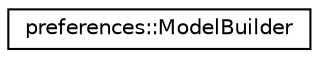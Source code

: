 digraph "Graphical Class Hierarchy"
{
 // LATEX_PDF_SIZE
  edge [fontname="Helvetica",fontsize="10",labelfontname="Helvetica",labelfontsize="10"];
  node [fontname="Helvetica",fontsize="10",shape=record];
  rankdir="LR";
  Node0 [label="preferences::ModelBuilder",height=0.2,width=0.4,color="black", fillcolor="white", style="filled",URL="$classpreferences_1_1_model_builder.html",tooltip=" "];
}
